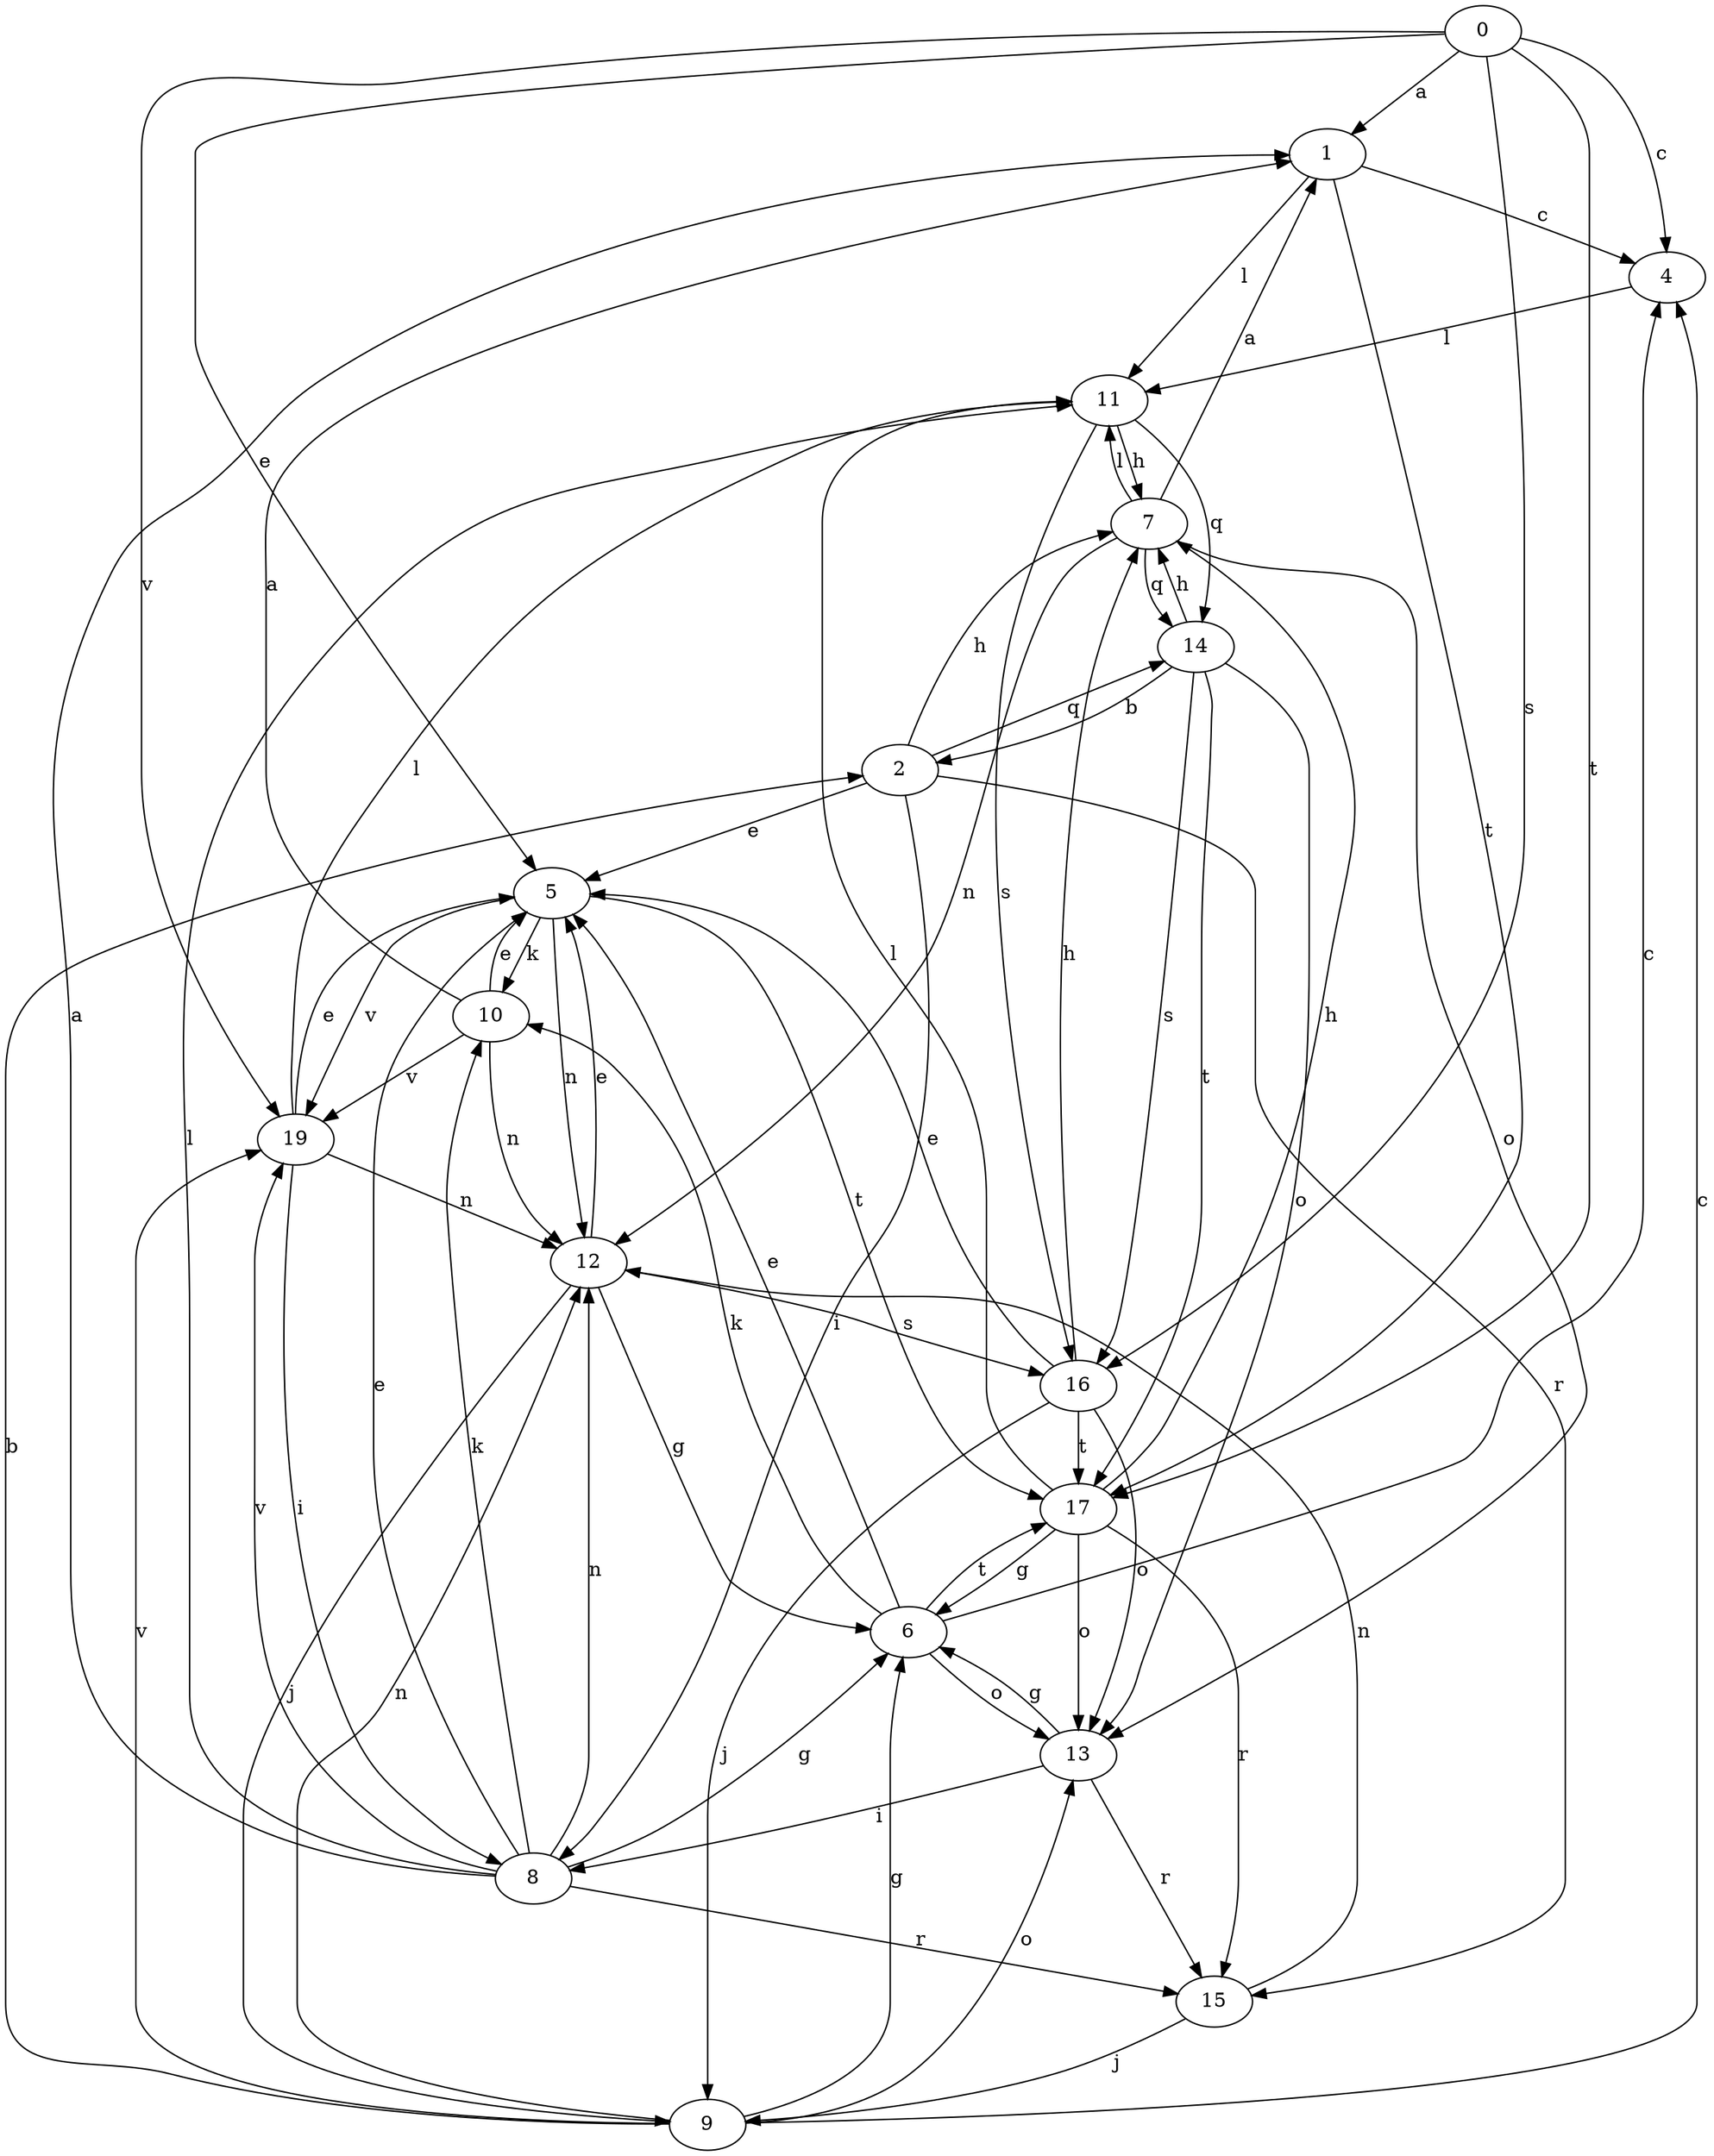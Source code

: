 strict digraph  {
0;
1;
2;
4;
5;
6;
7;
8;
9;
10;
11;
12;
13;
14;
15;
16;
17;
19;
0 -> 1  [label=a];
0 -> 4  [label=c];
0 -> 5  [label=e];
0 -> 16  [label=s];
0 -> 17  [label=t];
0 -> 19  [label=v];
1 -> 4  [label=c];
1 -> 11  [label=l];
1 -> 17  [label=t];
2 -> 5  [label=e];
2 -> 7  [label=h];
2 -> 8  [label=i];
2 -> 14  [label=q];
2 -> 15  [label=r];
4 -> 11  [label=l];
5 -> 10  [label=k];
5 -> 12  [label=n];
5 -> 17  [label=t];
5 -> 19  [label=v];
6 -> 4  [label=c];
6 -> 5  [label=e];
6 -> 10  [label=k];
6 -> 13  [label=o];
6 -> 17  [label=t];
7 -> 1  [label=a];
7 -> 11  [label=l];
7 -> 12  [label=n];
7 -> 13  [label=o];
7 -> 14  [label=q];
8 -> 1  [label=a];
8 -> 5  [label=e];
8 -> 6  [label=g];
8 -> 10  [label=k];
8 -> 11  [label=l];
8 -> 12  [label=n];
8 -> 15  [label=r];
8 -> 19  [label=v];
9 -> 2  [label=b];
9 -> 4  [label=c];
9 -> 6  [label=g];
9 -> 12  [label=n];
9 -> 13  [label=o];
9 -> 19  [label=v];
10 -> 1  [label=a];
10 -> 5  [label=e];
10 -> 12  [label=n];
10 -> 19  [label=v];
11 -> 7  [label=h];
11 -> 14  [label=q];
11 -> 16  [label=s];
12 -> 5  [label=e];
12 -> 6  [label=g];
12 -> 9  [label=j];
12 -> 16  [label=s];
13 -> 6  [label=g];
13 -> 8  [label=i];
13 -> 15  [label=r];
14 -> 2  [label=b];
14 -> 7  [label=h];
14 -> 13  [label=o];
14 -> 16  [label=s];
14 -> 17  [label=t];
15 -> 9  [label=j];
15 -> 12  [label=n];
16 -> 5  [label=e];
16 -> 7  [label=h];
16 -> 9  [label=j];
16 -> 13  [label=o];
16 -> 17  [label=t];
17 -> 6  [label=g];
17 -> 7  [label=h];
17 -> 11  [label=l];
17 -> 13  [label=o];
17 -> 15  [label=r];
19 -> 5  [label=e];
19 -> 8  [label=i];
19 -> 11  [label=l];
19 -> 12  [label=n];
}
